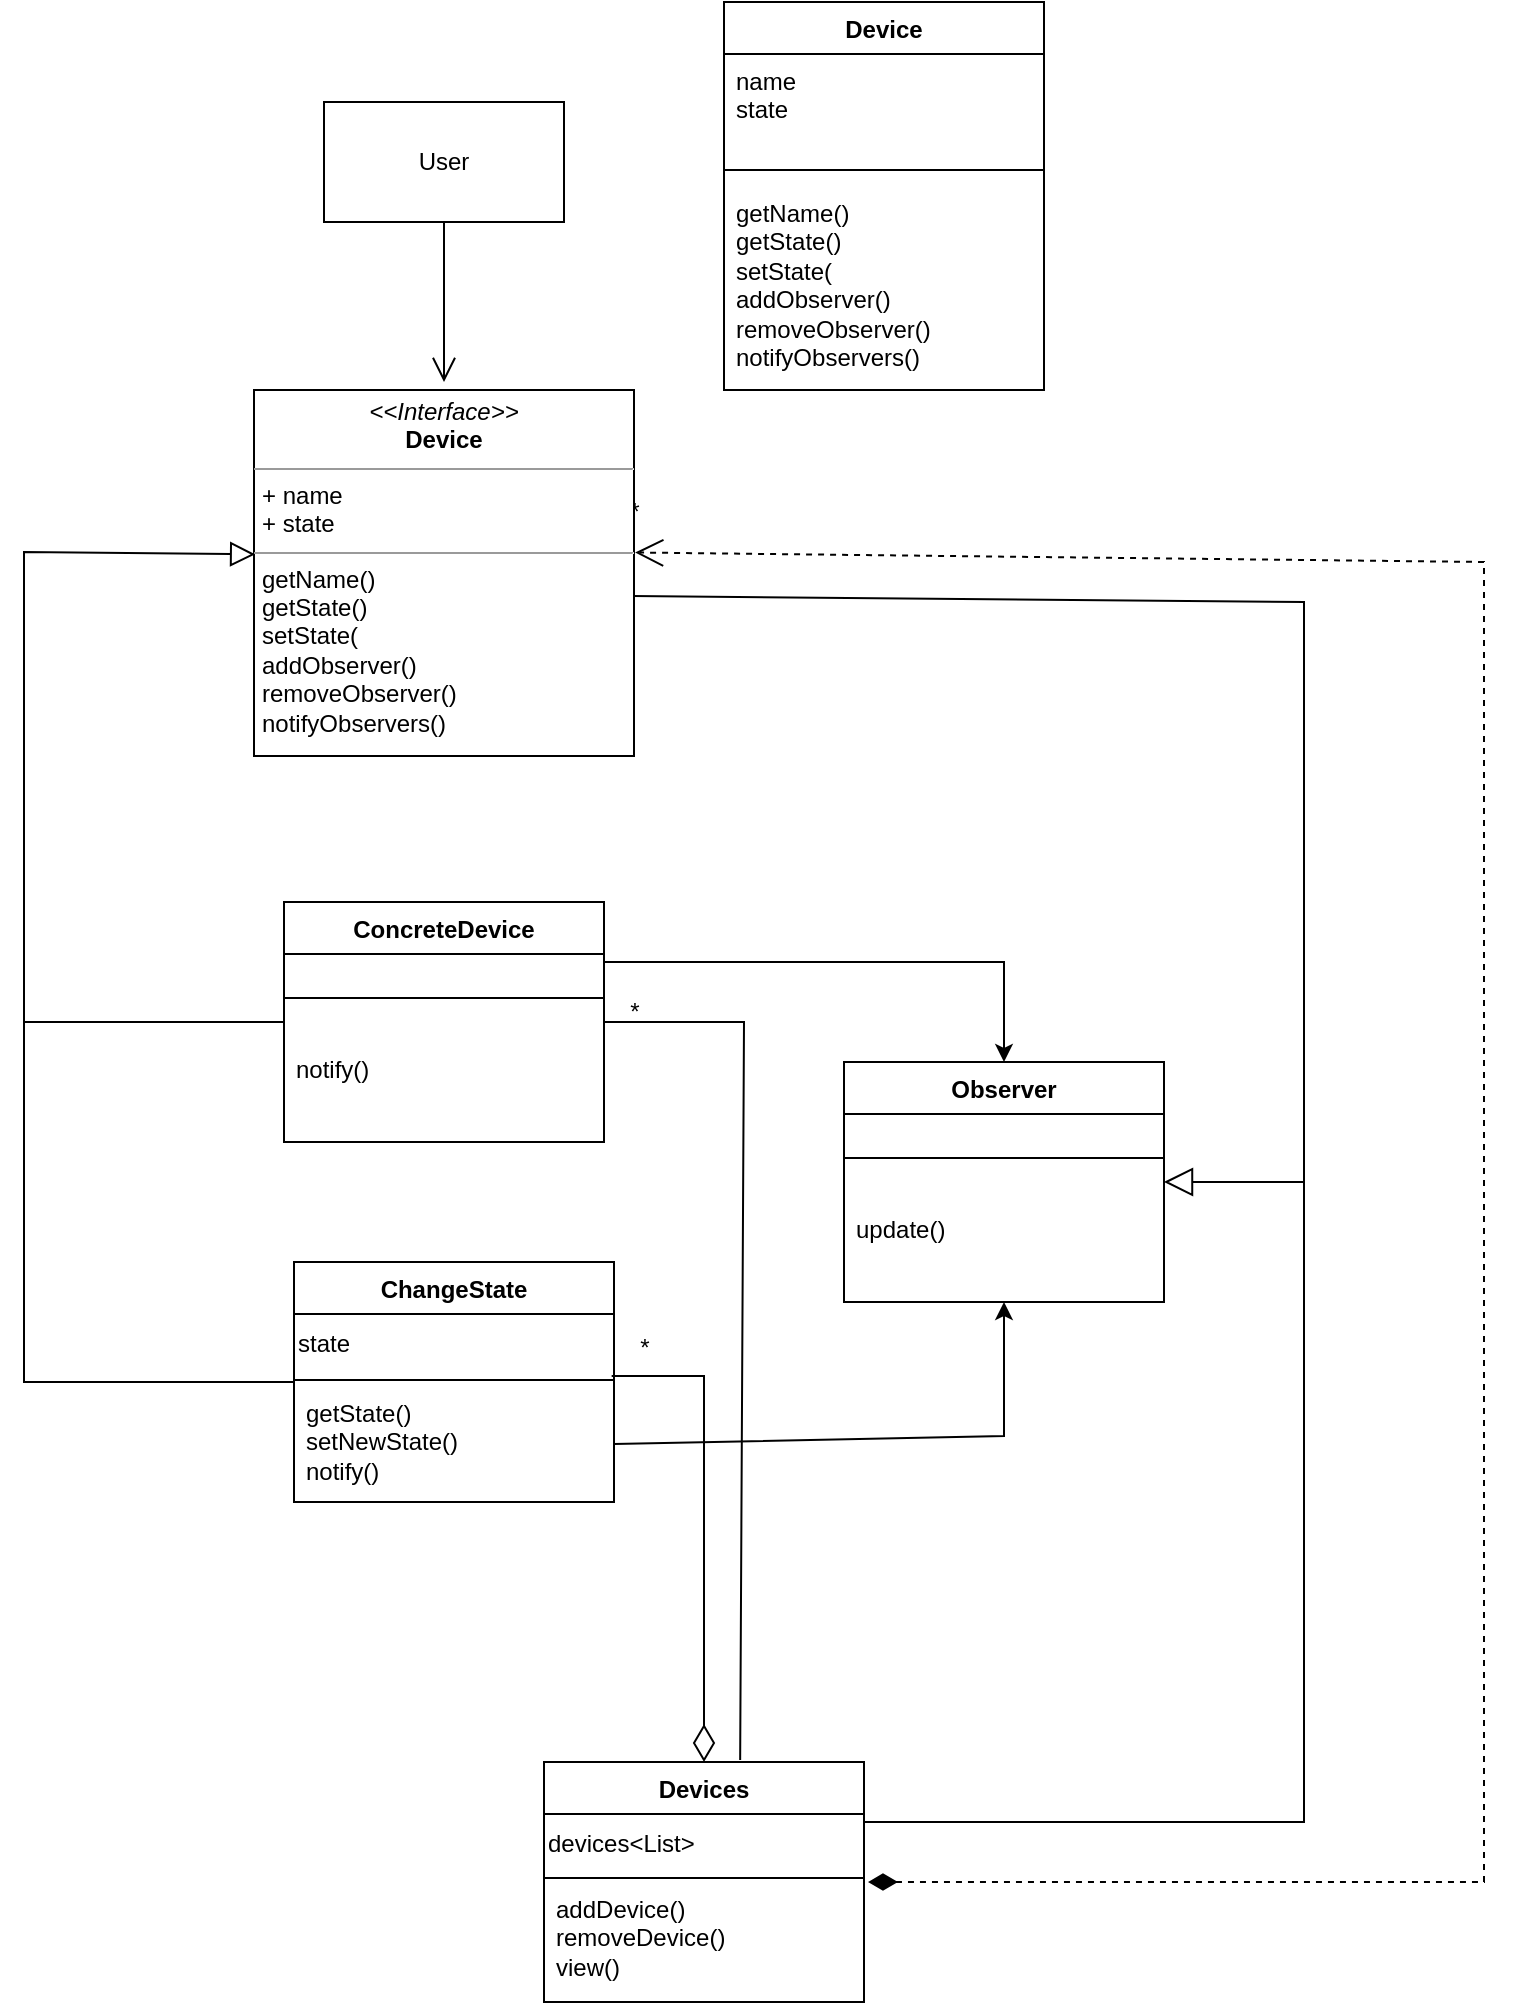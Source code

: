 <mxfile version="22.1.0" type="github">
  <diagram name="Page-1" id="iG85anKy2da_hWO1Vg9E">
    <mxGraphModel dx="848" dy="670" grid="1" gridSize="10" guides="1" tooltips="1" connect="1" arrows="1" fold="1" page="1" pageScale="1" pageWidth="850" pageHeight="1100" math="0" shadow="0">
      <root>
        <mxCell id="0" />
        <mxCell id="1" parent="0" />
        <mxCell id="v_b7k_xnMIh4dEzr7lsH-1" value="ConcreteDevice" style="swimlane;fontStyle=1;align=center;verticalAlign=top;childLayout=stackLayout;horizontal=1;startSize=26;horizontalStack=0;resizeParent=1;resizeParentMax=0;resizeLast=0;collapsible=1;marginBottom=0;whiteSpace=wrap;html=1;" vertex="1" parent="1">
          <mxGeometry x="340" y="560" width="160" height="120" as="geometry" />
        </mxCell>
        <mxCell id="v_b7k_xnMIh4dEzr7lsH-3" value="" style="line;strokeWidth=1;fillColor=none;align=left;verticalAlign=middle;spacingTop=-1;spacingLeft=3;spacingRight=3;rotatable=0;labelPosition=right;points=[];portConstraint=eastwest;strokeColor=inherit;" vertex="1" parent="v_b7k_xnMIh4dEzr7lsH-1">
          <mxGeometry y="26" width="160" height="44" as="geometry" />
        </mxCell>
        <mxCell id="v_b7k_xnMIh4dEzr7lsH-4" value="notify()" style="text;strokeColor=none;fillColor=none;align=left;verticalAlign=top;spacingLeft=4;spacingRight=4;overflow=hidden;rotatable=0;points=[[0,0.5],[1,0.5]];portConstraint=eastwest;whiteSpace=wrap;html=1;" vertex="1" parent="v_b7k_xnMIh4dEzr7lsH-1">
          <mxGeometry y="70" width="160" height="50" as="geometry" />
        </mxCell>
        <mxCell id="v_b7k_xnMIh4dEzr7lsH-5" value="Observer" style="swimlane;fontStyle=1;align=center;verticalAlign=top;childLayout=stackLayout;horizontal=1;startSize=26;horizontalStack=0;resizeParent=1;resizeParentMax=0;resizeLast=0;collapsible=1;marginBottom=0;whiteSpace=wrap;html=1;" vertex="1" parent="1">
          <mxGeometry x="620" y="640" width="160" height="120" as="geometry" />
        </mxCell>
        <mxCell id="v_b7k_xnMIh4dEzr7lsH-6" value="" style="line;strokeWidth=1;fillColor=none;align=left;verticalAlign=middle;spacingTop=-1;spacingLeft=3;spacingRight=3;rotatable=0;labelPosition=right;points=[];portConstraint=eastwest;strokeColor=inherit;" vertex="1" parent="v_b7k_xnMIh4dEzr7lsH-5">
          <mxGeometry y="26" width="160" height="44" as="geometry" />
        </mxCell>
        <mxCell id="v_b7k_xnMIh4dEzr7lsH-7" value="update()" style="text;strokeColor=none;fillColor=none;align=left;verticalAlign=top;spacingLeft=4;spacingRight=4;overflow=hidden;rotatable=0;points=[[0,0.5],[1,0.5]];portConstraint=eastwest;whiteSpace=wrap;html=1;" vertex="1" parent="v_b7k_xnMIh4dEzr7lsH-5">
          <mxGeometry y="70" width="160" height="50" as="geometry" />
        </mxCell>
        <mxCell id="v_b7k_xnMIh4dEzr7lsH-8" value="ChangeState" style="swimlane;fontStyle=1;align=center;verticalAlign=top;childLayout=stackLayout;horizontal=1;startSize=26;horizontalStack=0;resizeParent=1;resizeParentMax=0;resizeLast=0;collapsible=1;marginBottom=0;whiteSpace=wrap;html=1;" vertex="1" parent="1">
          <mxGeometry x="345" y="740" width="160" height="120" as="geometry" />
        </mxCell>
        <mxCell id="v_b7k_xnMIh4dEzr7lsH-11" value="state" style="text;html=1;align=left;verticalAlign=middle;resizable=0;points=[];autosize=1;strokeColor=none;fillColor=none;" vertex="1" parent="v_b7k_xnMIh4dEzr7lsH-8">
          <mxGeometry y="26" width="160" height="30" as="geometry" />
        </mxCell>
        <mxCell id="v_b7k_xnMIh4dEzr7lsH-9" value="" style="line;strokeWidth=1;fillColor=none;align=left;verticalAlign=middle;spacingTop=-1;spacingLeft=3;spacingRight=3;rotatable=0;labelPosition=right;points=[];portConstraint=eastwest;strokeColor=inherit;" vertex="1" parent="v_b7k_xnMIh4dEzr7lsH-8">
          <mxGeometry y="56" width="160" height="6" as="geometry" />
        </mxCell>
        <mxCell id="v_b7k_xnMIh4dEzr7lsH-10" value="getState()&lt;br&gt;setNewState() &lt;br&gt;notify()" style="text;strokeColor=none;fillColor=none;align=left;verticalAlign=top;spacingLeft=4;spacingRight=4;overflow=hidden;rotatable=0;points=[[0,0.5],[1,0.5]];portConstraint=eastwest;whiteSpace=wrap;html=1;" vertex="1" parent="v_b7k_xnMIh4dEzr7lsH-8">
          <mxGeometry y="62" width="160" height="58" as="geometry" />
        </mxCell>
        <mxCell id="v_b7k_xnMIh4dEzr7lsH-12" value="Devices" style="swimlane;fontStyle=1;align=center;verticalAlign=top;childLayout=stackLayout;horizontal=1;startSize=26;horizontalStack=0;resizeParent=1;resizeParentMax=0;resizeLast=0;collapsible=1;marginBottom=0;whiteSpace=wrap;html=1;" vertex="1" parent="1">
          <mxGeometry x="470" y="990" width="160" height="120" as="geometry" />
        </mxCell>
        <mxCell id="v_b7k_xnMIh4dEzr7lsH-15" value="devices&amp;lt;List&amp;gt;" style="text;html=1;align=left;verticalAlign=middle;resizable=0;points=[];autosize=1;strokeColor=none;fillColor=none;" vertex="1" parent="v_b7k_xnMIh4dEzr7lsH-12">
          <mxGeometry y="26" width="160" height="30" as="geometry" />
        </mxCell>
        <mxCell id="v_b7k_xnMIh4dEzr7lsH-13" value="" style="line;strokeWidth=1;fillColor=none;align=left;verticalAlign=middle;spacingTop=-1;spacingLeft=3;spacingRight=3;rotatable=0;labelPosition=right;points=[];portConstraint=eastwest;strokeColor=inherit;" vertex="1" parent="v_b7k_xnMIh4dEzr7lsH-12">
          <mxGeometry y="56" width="160" height="4" as="geometry" />
        </mxCell>
        <mxCell id="v_b7k_xnMIh4dEzr7lsH-14" value="addDevice()&lt;br&gt;removeDevice()&lt;br&gt;view()" style="text;strokeColor=none;fillColor=none;align=left;verticalAlign=top;spacingLeft=4;spacingRight=4;overflow=hidden;rotatable=0;points=[[0,0.5],[1,0.5]];portConstraint=eastwest;whiteSpace=wrap;html=1;" vertex="1" parent="v_b7k_xnMIh4dEzr7lsH-12">
          <mxGeometry y="60" width="160" height="60" as="geometry" />
        </mxCell>
        <mxCell id="v_b7k_xnMIh4dEzr7lsH-17" value="User" style="rounded=0;whiteSpace=wrap;html=1;" vertex="1" parent="1">
          <mxGeometry x="360" y="160" width="120" height="60" as="geometry" />
        </mxCell>
        <mxCell id="v_b7k_xnMIh4dEzr7lsH-18" value="" style="endArrow=open;html=1;rounded=0;endFill=0;startSize=6;jumpSize=6;endSize=10;" edge="1" parent="1" source="v_b7k_xnMIh4dEzr7lsH-17">
          <mxGeometry width="50" height="50" relative="1" as="geometry">
            <mxPoint x="360" y="530" as="sourcePoint" />
            <mxPoint x="420" y="300" as="targetPoint" />
          </mxGeometry>
        </mxCell>
        <mxCell id="v_b7k_xnMIh4dEzr7lsH-19" value="" style="endArrow=block;html=1;rounded=0;endFill=0;startSize=6;jumpSize=6;endSize=10;entryX=0.003;entryY=0.449;entryDx=0;entryDy=0;entryPerimeter=0;" edge="1" parent="1" source="v_b7k_xnMIh4dEzr7lsH-1" target="v_b7k_xnMIh4dEzr7lsH-38">
          <mxGeometry width="50" height="50" relative="1" as="geometry">
            <mxPoint x="220" y="570" as="sourcePoint" />
            <mxPoint x="340" y="385" as="targetPoint" />
            <Array as="points">
              <mxPoint x="210" y="620" />
              <mxPoint x="210" y="385" />
            </Array>
          </mxGeometry>
        </mxCell>
        <mxCell id="v_b7k_xnMIh4dEzr7lsH-22" value="" style="endArrow=open;dashed=1;html=1;rounded=0;endFill=0;startArrow=diamondThin;startFill=1;targetPerimeterSpacing=0;sourcePerimeterSpacing=2;strokeWidth=1;startSize=12;endSize=12;entryX=1.003;entryY=0.444;entryDx=0;entryDy=0;entryPerimeter=0;" edge="1" parent="1" source="v_b7k_xnMIh4dEzr7lsH-12" target="v_b7k_xnMIh4dEzr7lsH-38">
          <mxGeometry width="50" height="50" relative="1" as="geometry">
            <mxPoint x="400" y="800" as="sourcePoint" />
            <mxPoint x="500" y="385.769" as="targetPoint" />
            <Array as="points">
              <mxPoint x="940" y="1050" />
              <mxPoint x="940" y="390" />
            </Array>
          </mxGeometry>
        </mxCell>
        <mxCell id="v_b7k_xnMIh4dEzr7lsH-23" value="*" style="text;html=1;align=center;verticalAlign=middle;resizable=0;points=[];autosize=1;strokeColor=none;fillColor=none;" vertex="1" parent="1">
          <mxGeometry x="500" y="350" width="30" height="30" as="geometry" />
        </mxCell>
        <mxCell id="v_b7k_xnMIh4dEzr7lsH-24" value="" style="endArrow=none;html=1;rounded=0;startArrow=diamondThin;startFill=0;endSize=12;startSize=16;entryX=-0.039;entryY=0.967;entryDx=0;entryDy=0;entryPerimeter=0;" edge="1" parent="1" source="v_b7k_xnMIh4dEzr7lsH-12" target="v_b7k_xnMIh4dEzr7lsH-25">
          <mxGeometry width="50" height="50" relative="1" as="geometry">
            <mxPoint x="500" y="810" as="sourcePoint" />
            <mxPoint x="510" y="800" as="targetPoint" />
            <Array as="points">
              <mxPoint x="550" y="797" />
            </Array>
          </mxGeometry>
        </mxCell>
        <mxCell id="v_b7k_xnMIh4dEzr7lsH-25" value="*" style="text;html=1;align=center;verticalAlign=middle;resizable=0;points=[];autosize=1;strokeColor=none;fillColor=none;" vertex="1" parent="1">
          <mxGeometry x="505" y="768" width="30" height="30" as="geometry" />
        </mxCell>
        <mxCell id="v_b7k_xnMIh4dEzr7lsH-26" value="" style="endArrow=none;html=1;rounded=0;entryX=0.613;entryY=-0.008;entryDx=0;entryDy=0;entryPerimeter=0;" edge="1" parent="1" source="v_b7k_xnMIh4dEzr7lsH-1" target="v_b7k_xnMIh4dEzr7lsH-12">
          <mxGeometry width="50" height="50" relative="1" as="geometry">
            <mxPoint x="550" y="600" as="sourcePoint" />
            <mxPoint x="560" y="800" as="targetPoint" />
            <Array as="points">
              <mxPoint x="570" y="620" />
            </Array>
          </mxGeometry>
        </mxCell>
        <mxCell id="v_b7k_xnMIh4dEzr7lsH-27" value="*" style="text;html=1;align=center;verticalAlign=middle;resizable=0;points=[];autosize=1;strokeColor=none;fillColor=none;" vertex="1" parent="1">
          <mxGeometry x="500" y="600" width="30" height="30" as="geometry" />
        </mxCell>
        <mxCell id="v_b7k_xnMIh4dEzr7lsH-29" value="" style="endArrow=classic;html=1;rounded=0;exitX=1;exitY=0.25;exitDx=0;exitDy=0;" edge="1" parent="1" source="v_b7k_xnMIh4dEzr7lsH-1" target="v_b7k_xnMIh4dEzr7lsH-5">
          <mxGeometry width="50" height="50" relative="1" as="geometry">
            <mxPoint x="550" y="590" as="sourcePoint" />
            <mxPoint x="650" y="620" as="targetPoint" />
            <Array as="points">
              <mxPoint x="700" y="590" />
            </Array>
          </mxGeometry>
        </mxCell>
        <mxCell id="v_b7k_xnMIh4dEzr7lsH-30" value="" style="endArrow=classic;html=1;rounded=0;exitX=1;exitY=0.5;exitDx=0;exitDy=0;" edge="1" parent="1" source="v_b7k_xnMIh4dEzr7lsH-10" target="v_b7k_xnMIh4dEzr7lsH-5">
          <mxGeometry width="50" height="50" relative="1" as="geometry">
            <mxPoint x="510" y="830" as="sourcePoint" />
            <mxPoint x="700" y="790" as="targetPoint" />
            <Array as="points">
              <mxPoint x="700" y="827" />
            </Array>
          </mxGeometry>
        </mxCell>
        <mxCell id="v_b7k_xnMIh4dEzr7lsH-31" value="" style="endArrow=block;html=1;rounded=0;endFill=0;endSize=12;" edge="1" parent="1" target="v_b7k_xnMIh4dEzr7lsH-5">
          <mxGeometry width="50" height="50" relative="1" as="geometry">
            <mxPoint x="850" y="700" as="sourcePoint" />
            <mxPoint x="550" y="720" as="targetPoint" />
          </mxGeometry>
        </mxCell>
        <mxCell id="v_b7k_xnMIh4dEzr7lsH-32" value="" style="endArrow=none;html=1;rounded=0;entryX=0.995;entryY=0.563;entryDx=0;entryDy=0;entryPerimeter=0;" edge="1" parent="1" target="v_b7k_xnMIh4dEzr7lsH-38">
          <mxGeometry width="50" height="50" relative="1" as="geometry">
            <mxPoint x="630" y="1020" as="sourcePoint" />
            <mxPoint x="503.04" y="409.004" as="targetPoint" />
            <Array as="points">
              <mxPoint x="850" y="1020" />
              <mxPoint x="850" y="410" />
            </Array>
          </mxGeometry>
        </mxCell>
        <mxCell id="v_b7k_xnMIh4dEzr7lsH-33" value="" style="endArrow=none;html=1;rounded=0;" edge="1" parent="1" source="v_b7k_xnMIh4dEzr7lsH-8">
          <mxGeometry width="50" height="50" relative="1" as="geometry">
            <mxPoint x="490" y="660" as="sourcePoint" />
            <mxPoint x="210" y="620" as="targetPoint" />
            <Array as="points">
              <mxPoint x="210" y="800" />
            </Array>
          </mxGeometry>
        </mxCell>
        <mxCell id="v_b7k_xnMIh4dEzr7lsH-34" value="Device" style="swimlane;fontStyle=1;align=center;verticalAlign=top;childLayout=stackLayout;horizontal=1;startSize=26;horizontalStack=0;resizeParent=1;resizeParentMax=0;resizeLast=0;collapsible=1;marginBottom=0;whiteSpace=wrap;html=1;" vertex="1" parent="1">
          <mxGeometry x="560" y="110" width="160" height="194" as="geometry">
            <mxRectangle x="560" y="180" width="80" height="30" as="alternateBounds" />
          </mxGeometry>
        </mxCell>
        <mxCell id="v_b7k_xnMIh4dEzr7lsH-35" value="name&lt;br&gt;state" style="text;strokeColor=none;fillColor=none;align=left;verticalAlign=top;spacingLeft=4;spacingRight=4;overflow=hidden;rotatable=0;points=[[0,0.5],[1,0.5]];portConstraint=eastwest;whiteSpace=wrap;html=1;" vertex="1" parent="v_b7k_xnMIh4dEzr7lsH-34">
          <mxGeometry y="26" width="160" height="50" as="geometry" />
        </mxCell>
        <mxCell id="v_b7k_xnMIh4dEzr7lsH-36" value="" style="line;strokeWidth=1;fillColor=none;align=left;verticalAlign=middle;spacingTop=-1;spacingLeft=3;spacingRight=3;rotatable=0;labelPosition=right;points=[];portConstraint=eastwest;strokeColor=inherit;" vertex="1" parent="v_b7k_xnMIh4dEzr7lsH-34">
          <mxGeometry y="76" width="160" height="16" as="geometry" />
        </mxCell>
        <mxCell id="v_b7k_xnMIh4dEzr7lsH-37" value="getName()&lt;br&gt;getState()&lt;br&gt;setState(&lt;br&gt;addObserver()&lt;br&gt;removeObserver()&lt;br&gt;notifyObservers()&amp;nbsp;" style="text;strokeColor=none;fillColor=none;align=left;verticalAlign=top;spacingLeft=4;spacingRight=4;overflow=hidden;rotatable=0;points=[[0,0.5],[1,0.5]];portConstraint=eastwest;whiteSpace=wrap;html=1;" vertex="1" parent="v_b7k_xnMIh4dEzr7lsH-34">
          <mxGeometry y="92" width="160" height="102" as="geometry" />
        </mxCell>
        <mxCell id="v_b7k_xnMIh4dEzr7lsH-38" value="&lt;p style=&quot;margin:0px;margin-top:4px;text-align:center;&quot;&gt;&lt;i&gt;&amp;lt;&amp;lt;Interface&amp;gt;&amp;gt;&lt;/i&gt;&lt;br&gt;&lt;b&gt;Device&lt;/b&gt;&lt;/p&gt;&lt;hr size=&quot;1&quot;&gt;&lt;p style=&quot;margin:0px;margin-left:4px;&quot;&gt;+ name&lt;br&gt;+ state&lt;/p&gt;&lt;hr size=&quot;1&quot;&gt;&lt;p style=&quot;margin:0px;margin-left:4px;&quot;&gt;getName()&lt;br style=&quot;border-color: var(--border-color);&quot;&gt;getState()&lt;br style=&quot;border-color: var(--border-color);&quot;&gt;setState(&lt;br style=&quot;border-color: var(--border-color);&quot;&gt;addObserver()&lt;br style=&quot;border-color: var(--border-color);&quot;&gt;removeObserver()&lt;br style=&quot;border-color: var(--border-color);&quot;&gt;notifyObservers()&amp;nbsp;&lt;br&gt;&lt;/p&gt;" style="verticalAlign=top;align=left;overflow=fill;fontSize=12;fontFamily=Helvetica;html=1;whiteSpace=wrap;" vertex="1" parent="1">
          <mxGeometry x="325" y="304" width="190" height="183" as="geometry" />
        </mxCell>
      </root>
    </mxGraphModel>
  </diagram>
</mxfile>
